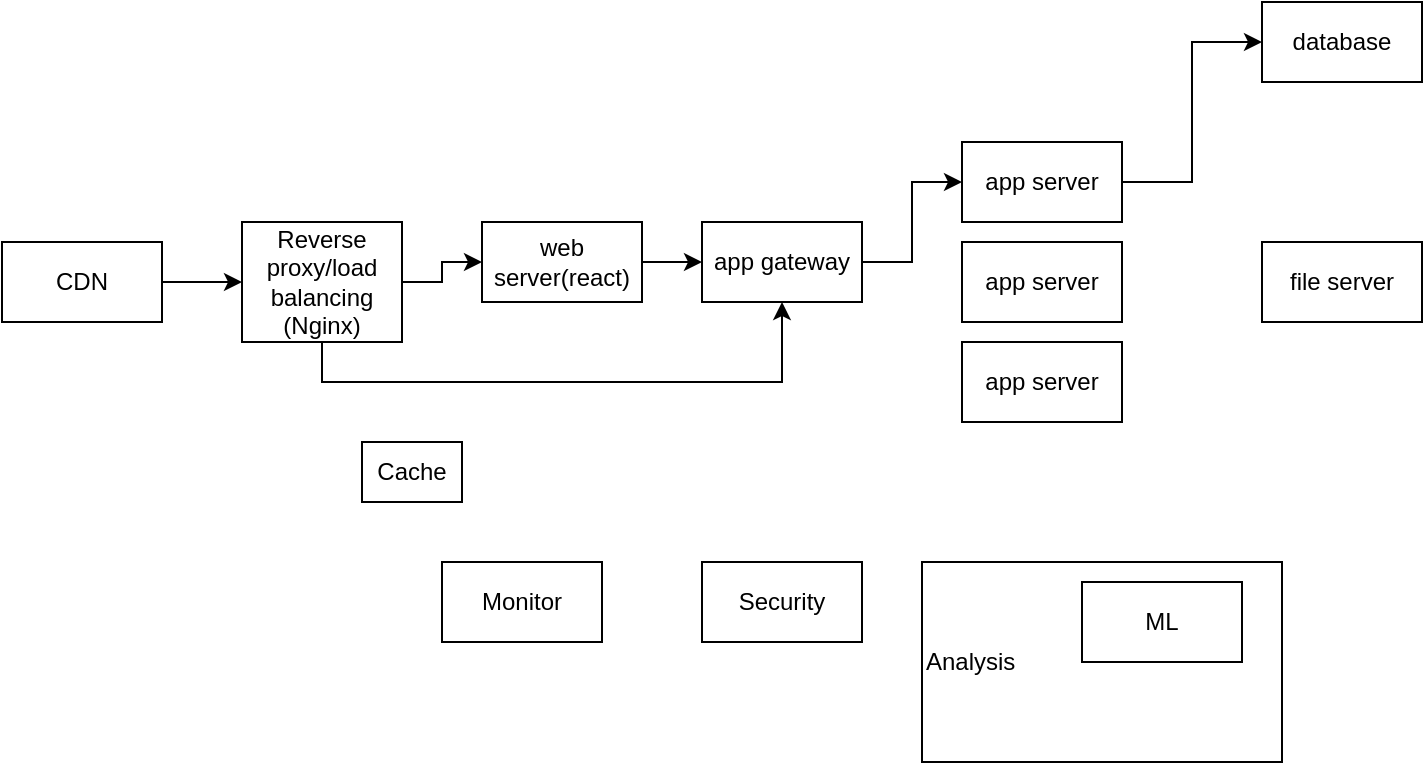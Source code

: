 <mxfile version="13.6.5" type="github">
  <diagram id="msP1p6ZzS8naBBJDqLpu" name="Page-1">
    <mxGraphModel dx="868" dy="411" grid="1" gridSize="10" guides="1" tooltips="1" connect="1" arrows="1" fold="1" page="1" pageScale="1" pageWidth="827" pageHeight="1169" math="0" shadow="0">
      <root>
        <mxCell id="0" />
        <mxCell id="1" parent="0" />
        <mxCell id="BoYIlnxO3EjONeAQqFGn-13" style="edgeStyle=orthogonalEdgeStyle;rounded=0;orthogonalLoop=1;jettySize=auto;html=1;exitX=1;exitY=0.5;exitDx=0;exitDy=0;entryX=0;entryY=0.5;entryDx=0;entryDy=0;" edge="1" parent="1" source="BoYIlnxO3EjONeAQqFGn-1" target="BoYIlnxO3EjONeAQqFGn-5">
          <mxGeometry relative="1" as="geometry" />
        </mxCell>
        <mxCell id="BoYIlnxO3EjONeAQqFGn-1" value="CDN" style="rounded=0;whiteSpace=wrap;html=1;" vertex="1" parent="1">
          <mxGeometry x="70" y="160" width="80" height="40" as="geometry" />
        </mxCell>
        <mxCell id="BoYIlnxO3EjONeAQqFGn-10" style="edgeStyle=orthogonalEdgeStyle;rounded=0;orthogonalLoop=1;jettySize=auto;html=1;exitX=1;exitY=0.5;exitDx=0;exitDy=0;entryX=0;entryY=0.5;entryDx=0;entryDy=0;" edge="1" parent="1" source="BoYIlnxO3EjONeAQqFGn-5" target="BoYIlnxO3EjONeAQqFGn-6">
          <mxGeometry relative="1" as="geometry" />
        </mxCell>
        <mxCell id="BoYIlnxO3EjONeAQqFGn-12" style="edgeStyle=orthogonalEdgeStyle;rounded=0;orthogonalLoop=1;jettySize=auto;html=1;exitX=0.5;exitY=1;exitDx=0;exitDy=0;entryX=0.5;entryY=1;entryDx=0;entryDy=0;" edge="1" parent="1" source="BoYIlnxO3EjONeAQqFGn-5" target="BoYIlnxO3EjONeAQqFGn-7">
          <mxGeometry relative="1" as="geometry" />
        </mxCell>
        <mxCell id="BoYIlnxO3EjONeAQqFGn-5" value="Reverse proxy/load balancing (Nginx)" style="rounded=0;whiteSpace=wrap;html=1;" vertex="1" parent="1">
          <mxGeometry x="190" y="150" width="80" height="60" as="geometry" />
        </mxCell>
        <mxCell id="BoYIlnxO3EjONeAQqFGn-11" style="edgeStyle=orthogonalEdgeStyle;rounded=0;orthogonalLoop=1;jettySize=auto;html=1;exitX=1;exitY=0.5;exitDx=0;exitDy=0;entryX=0;entryY=0.5;entryDx=0;entryDy=0;" edge="1" parent="1" source="BoYIlnxO3EjONeAQqFGn-6" target="BoYIlnxO3EjONeAQqFGn-7">
          <mxGeometry relative="1" as="geometry" />
        </mxCell>
        <mxCell id="BoYIlnxO3EjONeAQqFGn-6" value="web server(react)" style="rounded=0;whiteSpace=wrap;html=1;" vertex="1" parent="1">
          <mxGeometry x="310" y="150" width="80" height="40" as="geometry" />
        </mxCell>
        <mxCell id="BoYIlnxO3EjONeAQqFGn-14" style="edgeStyle=orthogonalEdgeStyle;rounded=0;orthogonalLoop=1;jettySize=auto;html=1;entryX=0;entryY=0.5;entryDx=0;entryDy=0;exitX=1;exitY=0.5;exitDx=0;exitDy=0;" edge="1" parent="1" source="BoYIlnxO3EjONeAQqFGn-17" target="BoYIlnxO3EjONeAQqFGn-8">
          <mxGeometry relative="1" as="geometry">
            <mxPoint x="630" y="100" as="sourcePoint" />
          </mxGeometry>
        </mxCell>
        <mxCell id="BoYIlnxO3EjONeAQqFGn-20" style="edgeStyle=orthogonalEdgeStyle;rounded=0;orthogonalLoop=1;jettySize=auto;html=1;exitX=1;exitY=0.5;exitDx=0;exitDy=0;entryX=0;entryY=0.5;entryDx=0;entryDy=0;" edge="1" parent="1" source="BoYIlnxO3EjONeAQqFGn-7" target="BoYIlnxO3EjONeAQqFGn-17">
          <mxGeometry relative="1" as="geometry" />
        </mxCell>
        <mxCell id="BoYIlnxO3EjONeAQqFGn-7" value="app gateway" style="rounded=0;whiteSpace=wrap;html=1;" vertex="1" parent="1">
          <mxGeometry x="420" y="150" width="80" height="40" as="geometry" />
        </mxCell>
        <mxCell id="BoYIlnxO3EjONeAQqFGn-8" value="database" style="rounded=0;whiteSpace=wrap;html=1;" vertex="1" parent="1">
          <mxGeometry x="700" y="40" width="80" height="40" as="geometry" />
        </mxCell>
        <mxCell id="BoYIlnxO3EjONeAQqFGn-15" value="Cache" style="rounded=0;whiteSpace=wrap;html=1;" vertex="1" parent="1">
          <mxGeometry x="250" y="260" width="50" height="30" as="geometry" />
        </mxCell>
        <mxCell id="BoYIlnxO3EjONeAQqFGn-16" value="file server" style="rounded=0;whiteSpace=wrap;html=1;" vertex="1" parent="1">
          <mxGeometry x="700" y="160" width="80" height="40" as="geometry" />
        </mxCell>
        <mxCell id="BoYIlnxO3EjONeAQqFGn-17" value="app server" style="rounded=0;whiteSpace=wrap;html=1;" vertex="1" parent="1">
          <mxGeometry x="550" y="110" width="80" height="40" as="geometry" />
        </mxCell>
        <mxCell id="BoYIlnxO3EjONeAQqFGn-18" value="app server" style="rounded=0;whiteSpace=wrap;html=1;" vertex="1" parent="1">
          <mxGeometry x="550" y="160" width="80" height="40" as="geometry" />
        </mxCell>
        <mxCell id="BoYIlnxO3EjONeAQqFGn-19" value="app server" style="rounded=0;whiteSpace=wrap;html=1;" vertex="1" parent="1">
          <mxGeometry x="550" y="210" width="80" height="40" as="geometry" />
        </mxCell>
        <mxCell id="BoYIlnxO3EjONeAQqFGn-21" value="Monitor" style="rounded=0;whiteSpace=wrap;html=1;" vertex="1" parent="1">
          <mxGeometry x="290" y="320" width="80" height="40" as="geometry" />
        </mxCell>
        <mxCell id="BoYIlnxO3EjONeAQqFGn-22" value="Security" style="rounded=0;whiteSpace=wrap;html=1;" vertex="1" parent="1">
          <mxGeometry x="420" y="320" width="80" height="40" as="geometry" />
        </mxCell>
        <mxCell id="BoYIlnxO3EjONeAQqFGn-23" value="Analysis" style="rounded=0;whiteSpace=wrap;html=1;align=left;" vertex="1" parent="1">
          <mxGeometry x="530" y="320" width="180" height="100" as="geometry" />
        </mxCell>
        <mxCell id="BoYIlnxO3EjONeAQqFGn-24" value="ML" style="rounded=0;whiteSpace=wrap;html=1;" vertex="1" parent="1">
          <mxGeometry x="610" y="330" width="80" height="40" as="geometry" />
        </mxCell>
      </root>
    </mxGraphModel>
  </diagram>
</mxfile>
